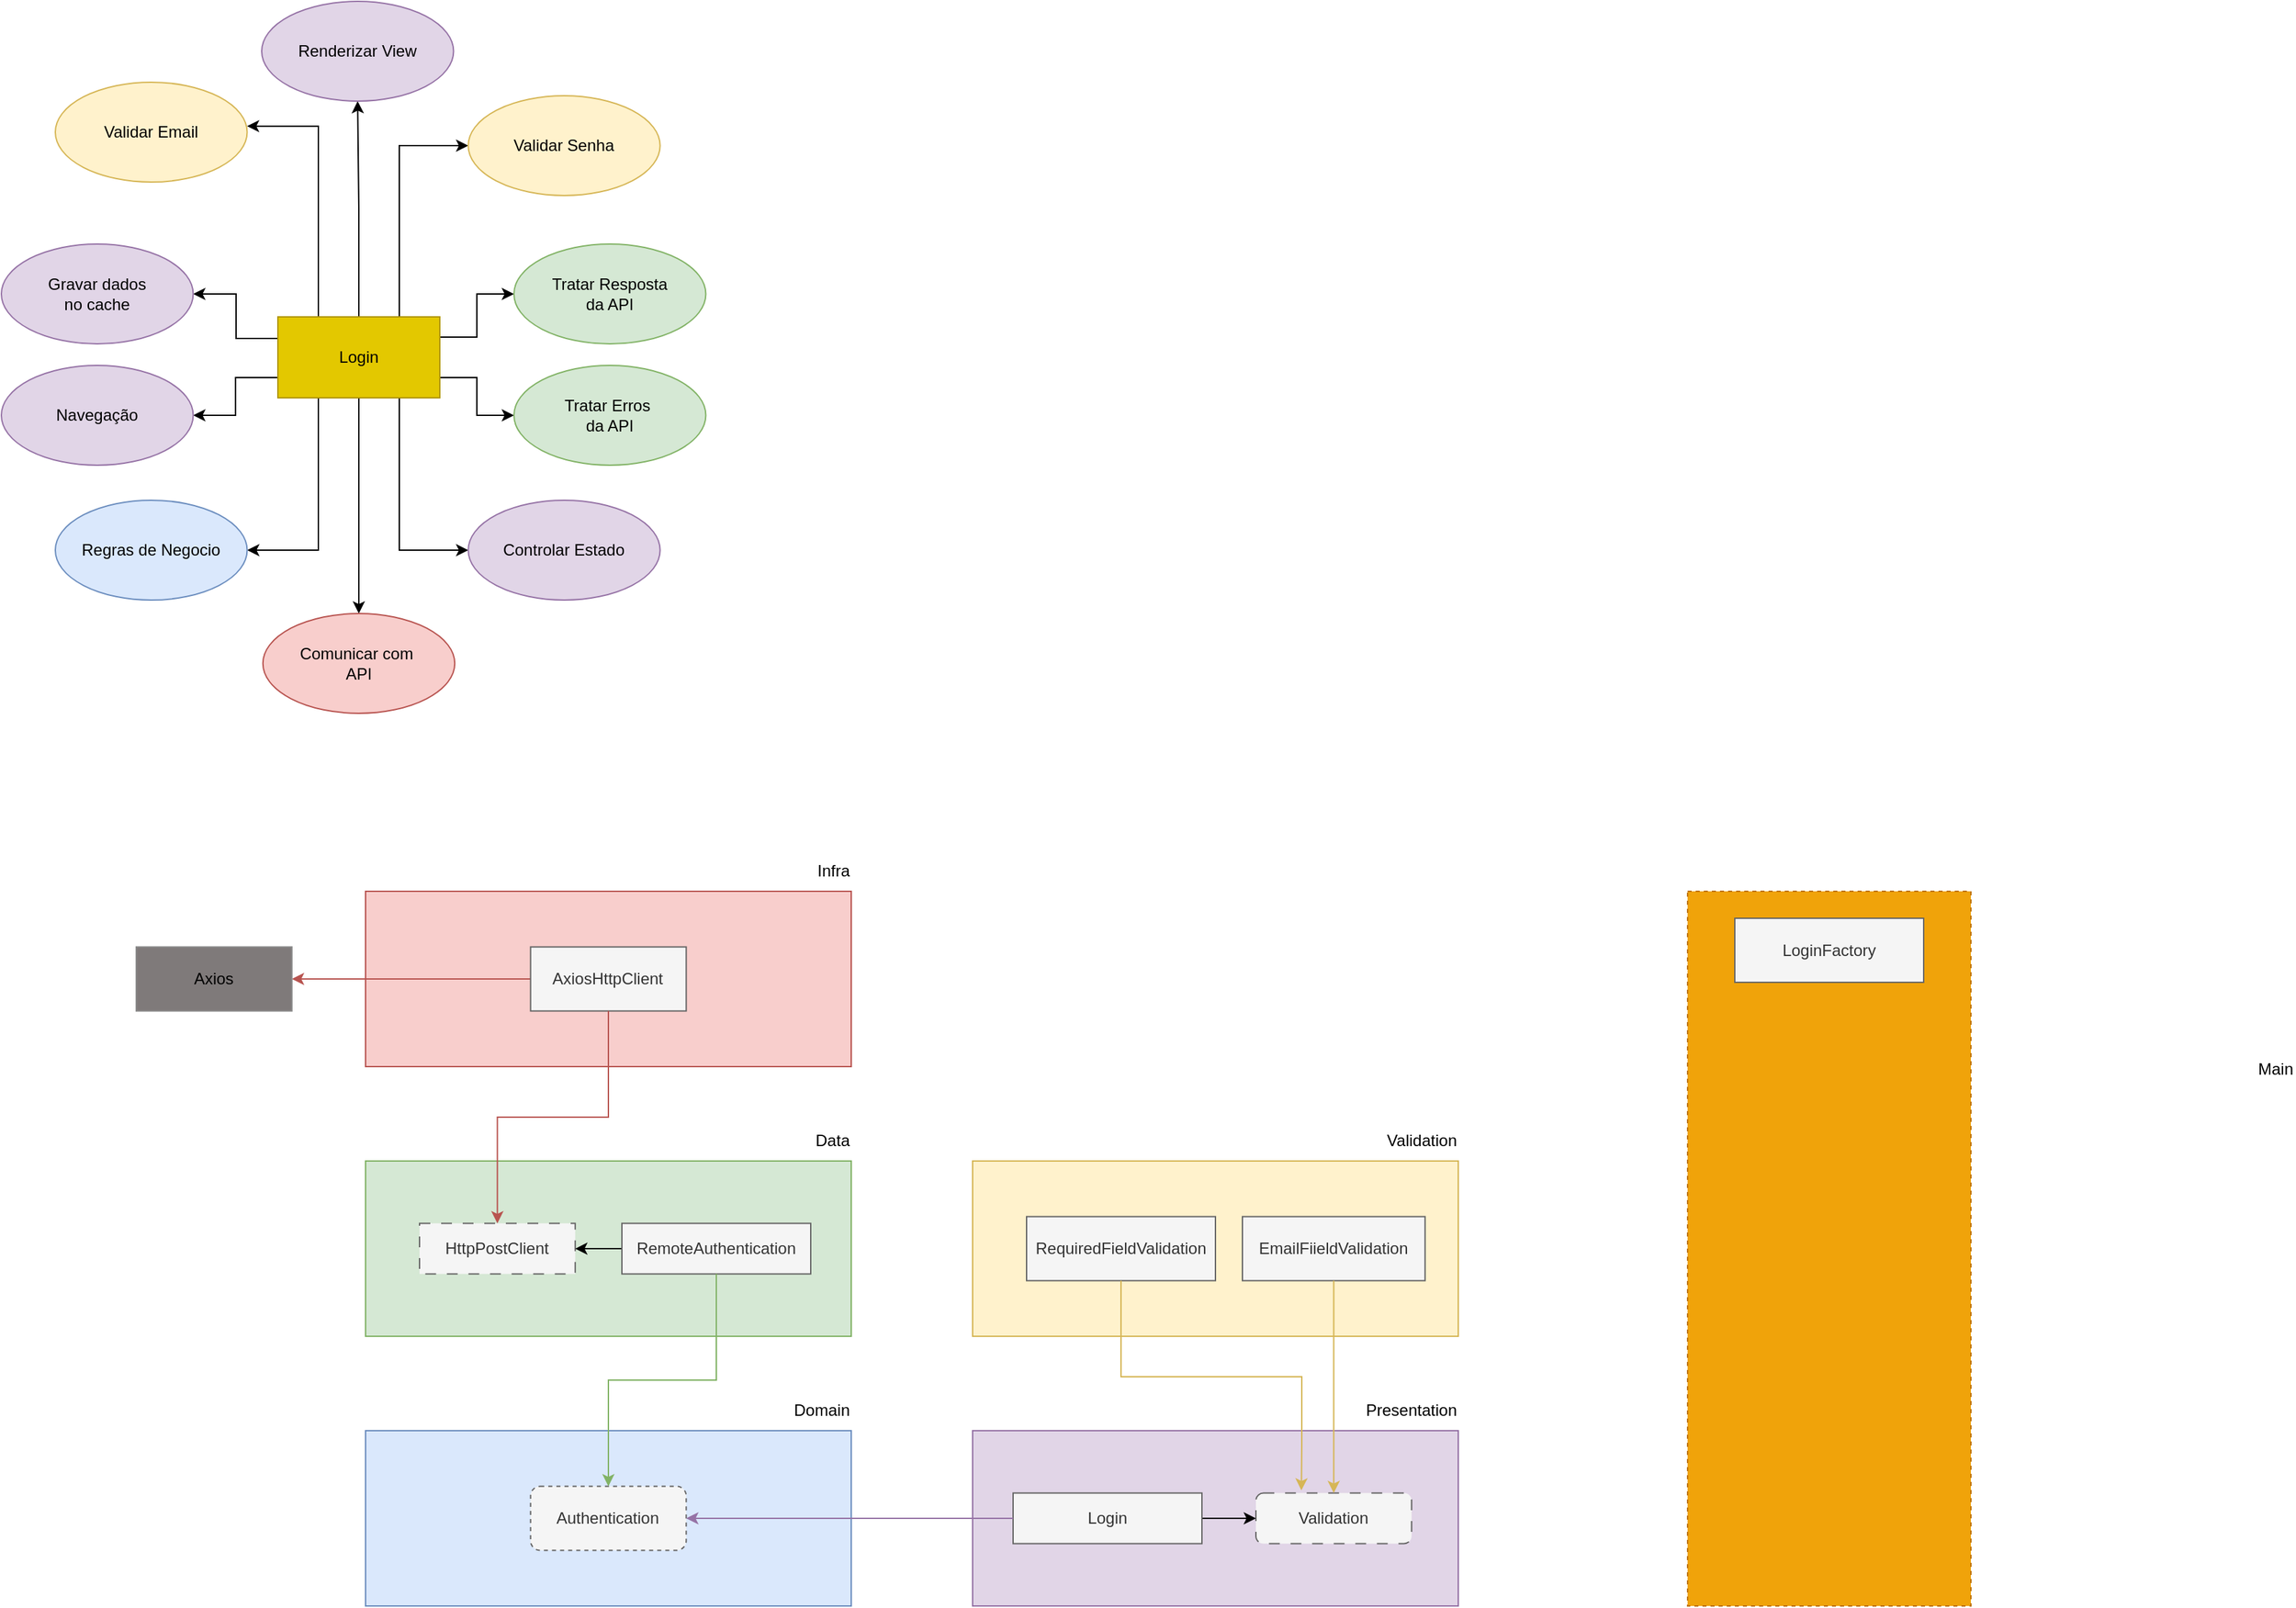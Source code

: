 <mxfile version="20.8.20" type="github">
  <diagram name="Page-1" id="sNNtPzumpdAR1uJNf4cF">
    <mxGraphModel dx="1594" dy="984" grid="1" gridSize="10" guides="1" tooltips="1" connect="1" arrows="1" fold="1" page="1" pageScale="1" pageWidth="3300" pageHeight="2339" math="0" shadow="0">
      <root>
        <mxCell id="0" />
        <mxCell id="1" parent="0" />
        <mxCell id="7VVrD5wAg-Hy9BpYoBc0-28" style="edgeStyle=orthogonalEdgeStyle;rounded=0;orthogonalLoop=1;jettySize=auto;html=1;fontColor=#000000;" edge="1" parent="1" source="7VVrD5wAg-Hy9BpYoBc0-1" target="7VVrD5wAg-Hy9BpYoBc0-26">
          <mxGeometry relative="1" as="geometry" />
        </mxCell>
        <mxCell id="7VVrD5wAg-Hy9BpYoBc0-29" style="edgeStyle=orthogonalEdgeStyle;rounded=0;orthogonalLoop=1;jettySize=auto;html=1;entryX=1;entryY=0.5;entryDx=0;entryDy=0;fontColor=#000000;" edge="1" parent="1" source="7VVrD5wAg-Hy9BpYoBc0-1" target="7VVrD5wAg-Hy9BpYoBc0-22">
          <mxGeometry relative="1" as="geometry">
            <Array as="points">
              <mxPoint x="234" y="270" />
              <mxPoint x="234" y="237" />
            </Array>
          </mxGeometry>
        </mxCell>
        <mxCell id="7VVrD5wAg-Hy9BpYoBc0-30" style="edgeStyle=orthogonalEdgeStyle;rounded=0;orthogonalLoop=1;jettySize=auto;html=1;exitX=0;exitY=0.75;exitDx=0;exitDy=0;fontColor=#000000;" edge="1" parent="1" source="7VVrD5wAg-Hy9BpYoBc0-1" target="7VVrD5wAg-Hy9BpYoBc0-25">
          <mxGeometry relative="1" as="geometry" />
        </mxCell>
        <mxCell id="7VVrD5wAg-Hy9BpYoBc0-31" style="edgeStyle=orthogonalEdgeStyle;rounded=0;orthogonalLoop=1;jettySize=auto;html=1;exitX=0.25;exitY=1;exitDx=0;exitDy=0;entryX=1;entryY=0.5;entryDx=0;entryDy=0;fontColor=#000000;" edge="1" parent="1" source="7VVrD5wAg-Hy9BpYoBc0-1" target="7VVrD5wAg-Hy9BpYoBc0-16">
          <mxGeometry relative="1" as="geometry" />
        </mxCell>
        <mxCell id="7VVrD5wAg-Hy9BpYoBc0-32" style="edgeStyle=orthogonalEdgeStyle;rounded=0;orthogonalLoop=1;jettySize=auto;html=1;exitX=0.75;exitY=1;exitDx=0;exitDy=0;entryX=0;entryY=0.5;entryDx=0;entryDy=0;fontColor=#000000;" edge="1" parent="1" source="7VVrD5wAg-Hy9BpYoBc0-1" target="7VVrD5wAg-Hy9BpYoBc0-9">
          <mxGeometry relative="1" as="geometry" />
        </mxCell>
        <mxCell id="7VVrD5wAg-Hy9BpYoBc0-33" style="edgeStyle=orthogonalEdgeStyle;rounded=0;orthogonalLoop=1;jettySize=auto;html=1;exitX=1;exitY=0.75;exitDx=0;exitDy=0;entryX=0;entryY=0.5;entryDx=0;entryDy=0;fontColor=#000000;" edge="1" parent="1" source="7VVrD5wAg-Hy9BpYoBc0-1" target="7VVrD5wAg-Hy9BpYoBc0-24">
          <mxGeometry relative="1" as="geometry" />
        </mxCell>
        <mxCell id="7VVrD5wAg-Hy9BpYoBc0-34" style="edgeStyle=orthogonalEdgeStyle;rounded=0;orthogonalLoop=1;jettySize=auto;html=1;exitX=1;exitY=0.25;exitDx=0;exitDy=0;entryX=0;entryY=0.5;entryDx=0;entryDy=0;fontColor=#000000;" edge="1" parent="1" source="7VVrD5wAg-Hy9BpYoBc0-1" target="7VVrD5wAg-Hy9BpYoBc0-18">
          <mxGeometry relative="1" as="geometry" />
        </mxCell>
        <mxCell id="7VVrD5wAg-Hy9BpYoBc0-36" style="edgeStyle=orthogonalEdgeStyle;rounded=0;orthogonalLoop=1;jettySize=auto;html=1;fontColor=#000000;" edge="1" parent="1" source="7VVrD5wAg-Hy9BpYoBc0-1" target="7VVrD5wAg-Hy9BpYoBc0-20">
          <mxGeometry relative="1" as="geometry" />
        </mxCell>
        <mxCell id="7VVrD5wAg-Hy9BpYoBc0-38" style="edgeStyle=orthogonalEdgeStyle;rounded=0;orthogonalLoop=1;jettySize=auto;html=1;exitX=0.75;exitY=0;exitDx=0;exitDy=0;entryX=0;entryY=0.5;entryDx=0;entryDy=0;fontColor=#000000;" edge="1" parent="1" source="7VVrD5wAg-Hy9BpYoBc0-1" target="7VVrD5wAg-Hy9BpYoBc0-19">
          <mxGeometry relative="1" as="geometry" />
        </mxCell>
        <mxCell id="7VVrD5wAg-Hy9BpYoBc0-39" style="edgeStyle=orthogonalEdgeStyle;rounded=0;orthogonalLoop=1;jettySize=auto;html=1;exitX=0.25;exitY=0;exitDx=0;exitDy=0;entryX=0.999;entryY=0.44;entryDx=0;entryDy=0;entryPerimeter=0;fontColor=#000000;" edge="1" parent="1" source="7VVrD5wAg-Hy9BpYoBc0-1" target="7VVrD5wAg-Hy9BpYoBc0-21">
          <mxGeometry relative="1" as="geometry" />
        </mxCell>
        <mxCell id="7VVrD5wAg-Hy9BpYoBc0-1" value="Login" style="rounded=0;whiteSpace=wrap;html=1;fontColor=#000000;fillColor=#e3c800;strokeColor=#B09500;" vertex="1" parent="1">
          <mxGeometry x="265" y="254" width="120" height="60" as="geometry" />
        </mxCell>
        <mxCell id="7VVrD5wAg-Hy9BpYoBc0-9" value="Controlar Estado" style="ellipse;whiteSpace=wrap;html=1;fillColor=#e1d5e7;strokeColor=#9673a6;fontColor=#000000;" vertex="1" parent="1">
          <mxGeometry x="406.11" y="390" width="142.22" height="74" as="geometry" />
        </mxCell>
        <mxCell id="7VVrD5wAg-Hy9BpYoBc0-16" value="Regras de Negocio" style="ellipse;whiteSpace=wrap;html=1;fillColor=#dae8fc;strokeColor=#6c8ebf;fontColor=#000000;" vertex="1" parent="1">
          <mxGeometry x="100" y="390" width="142.22" height="74" as="geometry" />
        </mxCell>
        <mxCell id="7VVrD5wAg-Hy9BpYoBc0-18" value="Tratar Resposta &lt;br&gt;da API" style="ellipse;whiteSpace=wrap;html=1;fillColor=#d5e8d4;strokeColor=#82b366;fontColor=#000000;" vertex="1" parent="1">
          <mxGeometry x="440" y="200" width="142.22" height="74" as="geometry" />
        </mxCell>
        <mxCell id="7VVrD5wAg-Hy9BpYoBc0-19" value="Validar Senha" style="ellipse;whiteSpace=wrap;html=1;fillColor=#fff2cc;strokeColor=#d6b656;fontColor=#000000;" vertex="1" parent="1">
          <mxGeometry x="406.11" y="90" width="142.22" height="74" as="geometry" />
        </mxCell>
        <mxCell id="7VVrD5wAg-Hy9BpYoBc0-20" value="Renderizar View" style="ellipse;whiteSpace=wrap;html=1;fillColor=#e1d5e7;strokeColor=#9673a6;fontColor=#000000;" vertex="1" parent="1">
          <mxGeometry x="253" y="20" width="142.22" height="74" as="geometry" />
        </mxCell>
        <mxCell id="7VVrD5wAg-Hy9BpYoBc0-21" value="Validar Email" style="ellipse;whiteSpace=wrap;html=1;fillColor=#fff2cc;strokeColor=#d6b656;fontColor=#000000;" vertex="1" parent="1">
          <mxGeometry x="100" y="80" width="142.22" height="74" as="geometry" />
        </mxCell>
        <mxCell id="7VVrD5wAg-Hy9BpYoBc0-22" value="Gravar dados &lt;br&gt;no cache" style="ellipse;whiteSpace=wrap;html=1;fillColor=#e1d5e7;strokeColor=#9673a6;fontColor=#000000;" vertex="1" parent="1">
          <mxGeometry x="60" y="200" width="142.22" height="74" as="geometry" />
        </mxCell>
        <mxCell id="7VVrD5wAg-Hy9BpYoBc0-24" value="Tratar Erros&amp;nbsp;&lt;br&gt;da API" style="ellipse;whiteSpace=wrap;html=1;fillColor=#d5e8d4;strokeColor=#82b366;fontColor=#000000;" vertex="1" parent="1">
          <mxGeometry x="440" y="290" width="142.22" height="74" as="geometry" />
        </mxCell>
        <mxCell id="7VVrD5wAg-Hy9BpYoBc0-25" value="Navegação" style="ellipse;whiteSpace=wrap;html=1;fillColor=#e1d5e7;strokeColor=#9673a6;fontColor=#000000;" vertex="1" parent="1">
          <mxGeometry x="60" y="290" width="142.22" height="74" as="geometry" />
        </mxCell>
        <mxCell id="7VVrD5wAg-Hy9BpYoBc0-26" value="Comunicar com&amp;nbsp;&lt;br&gt;API" style="ellipse;whiteSpace=wrap;html=1;fillColor=#f8cecc;strokeColor=#b85450;fontColor=#000000;" vertex="1" parent="1">
          <mxGeometry x="253.89" y="474" width="142.22" height="74" as="geometry" />
        </mxCell>
        <mxCell id="7VVrD5wAg-Hy9BpYoBc0-40" value="" style="rounded=0;whiteSpace=wrap;html=1;fillColor=#f8cecc;strokeColor=#b85450;" vertex="1" parent="1">
          <mxGeometry x="330" y="680" width="360" height="130" as="geometry" />
        </mxCell>
        <mxCell id="7VVrD5wAg-Hy9BpYoBc0-75" style="edgeStyle=orthogonalEdgeStyle;rounded=0;orthogonalLoop=1;jettySize=auto;html=1;fillColor=#f8cecc;strokeColor=#b85450;" edge="1" parent="1" source="7VVrD5wAg-Hy9BpYoBc0-41" target="7VVrD5wAg-Hy9BpYoBc0-44">
          <mxGeometry relative="1" as="geometry" />
        </mxCell>
        <mxCell id="7VVrD5wAg-Hy9BpYoBc0-41" value="AxiosHttpClient" style="rounded=0;whiteSpace=wrap;html=1;shadow=0;fillColor=#f5f5f5;fontColor=#333333;strokeColor=#666666;" vertex="1" parent="1">
          <mxGeometry x="452.31" y="721.25" width="115.38" height="47.5" as="geometry" />
        </mxCell>
        <mxCell id="7VVrD5wAg-Hy9BpYoBc0-44" value="Axios" style="rounded=0;whiteSpace=wrap;html=1;strokeColor=#8a8a8a;fillColor=#7f7a7a;" vertex="1" parent="1">
          <mxGeometry x="160" y="721.25" width="115.38" height="47.5" as="geometry" />
        </mxCell>
        <mxCell id="7VVrD5wAg-Hy9BpYoBc0-45" value="" style="rounded=0;whiteSpace=wrap;html=1;fillColor=#d5e8d4;strokeColor=#82b366;" vertex="1" parent="1">
          <mxGeometry x="330" y="880" width="360" height="130" as="geometry" />
        </mxCell>
        <mxCell id="7VVrD5wAg-Hy9BpYoBc0-46" value="HttpPostClient" style="rounded=0;whiteSpace=wrap;html=1;dashed=1;dashPattern=8 8;shadow=0;fillColor=#f5f5f5;fontColor=#333333;strokeColor=#666666;" vertex="1" parent="1">
          <mxGeometry x="370" y="926.25" width="115.38" height="37.5" as="geometry" />
        </mxCell>
        <mxCell id="7VVrD5wAg-Hy9BpYoBc0-65" style="edgeStyle=orthogonalEdgeStyle;rounded=0;orthogonalLoop=1;jettySize=auto;html=1;" edge="1" parent="1" source="7VVrD5wAg-Hy9BpYoBc0-47" target="7VVrD5wAg-Hy9BpYoBc0-46">
          <mxGeometry relative="1" as="geometry" />
        </mxCell>
        <mxCell id="7VVrD5wAg-Hy9BpYoBc0-47" value="RemoteAuthentication" style="rounded=0;whiteSpace=wrap;html=1;shadow=0;fillColor=#f5f5f5;fontColor=#333333;strokeColor=#666666;" vertex="1" parent="1">
          <mxGeometry x="520" y="926.25" width="140" height="37.5" as="geometry" />
        </mxCell>
        <mxCell id="7VVrD5wAg-Hy9BpYoBc0-53" value="" style="rounded=0;whiteSpace=wrap;html=1;fillColor=#fff2cc;strokeColor=#d6b656;" vertex="1" parent="1">
          <mxGeometry x="780" y="880" width="360" height="130" as="geometry" />
        </mxCell>
        <mxCell id="7VVrD5wAg-Hy9BpYoBc0-54" value="RequiredFieldValidation" style="rounded=0;whiteSpace=wrap;html=1;shadow=0;fillColor=#f5f5f5;fontColor=#333333;strokeColor=#666666;" vertex="1" parent="1">
          <mxGeometry x="820" y="921.25" width="140" height="47.5" as="geometry" />
        </mxCell>
        <mxCell id="7VVrD5wAg-Hy9BpYoBc0-55" value="" style="rounded=0;whiteSpace=wrap;html=1;fillColor=#e1d5e7;strokeColor=#9673a6;" vertex="1" parent="1">
          <mxGeometry x="780" y="1080" width="360" height="130" as="geometry" />
        </mxCell>
        <mxCell id="7VVrD5wAg-Hy9BpYoBc0-56" value="Validation" style="rounded=1;whiteSpace=wrap;html=1;dashed=1;dashPattern=8 8;shadow=0;glass=0;fillColor=#f5f5f5;fontColor=#333333;strokeColor=#666666;" vertex="1" parent="1">
          <mxGeometry x="990" y="1126.25" width="115.38" height="37.5" as="geometry" />
        </mxCell>
        <mxCell id="7VVrD5wAg-Hy9BpYoBc0-62" style="edgeStyle=orthogonalEdgeStyle;rounded=0;orthogonalLoop=1;jettySize=auto;html=1;" edge="1" parent="1" source="7VVrD5wAg-Hy9BpYoBc0-57" target="7VVrD5wAg-Hy9BpYoBc0-56">
          <mxGeometry relative="1" as="geometry" />
        </mxCell>
        <mxCell id="7VVrD5wAg-Hy9BpYoBc0-57" value="Login" style="rounded=0;whiteSpace=wrap;html=1;shadow=0;fillColor=#f5f5f5;fontColor=#333333;strokeColor=#666666;" vertex="1" parent="1">
          <mxGeometry x="810" y="1126.25" width="140" height="37.5" as="geometry" />
        </mxCell>
        <mxCell id="7VVrD5wAg-Hy9BpYoBc0-58" value="" style="rounded=0;whiteSpace=wrap;html=1;fillColor=#dae8fc;strokeColor=#6c8ebf;" vertex="1" parent="1">
          <mxGeometry x="330" y="1080" width="360" height="130" as="geometry" />
        </mxCell>
        <mxCell id="7VVrD5wAg-Hy9BpYoBc0-59" value="Authentication" style="rounded=1;whiteSpace=wrap;html=1;strokeColor=#666666;dashed=1;shadow=0;fillColor=#f5f5f5;glass=0;fontColor=#333333;" vertex="1" parent="1">
          <mxGeometry x="452.31" y="1121.25" width="115.38" height="47.5" as="geometry" />
        </mxCell>
        <mxCell id="7VVrD5wAg-Hy9BpYoBc0-60" value="EmailFiieldValidation" style="rounded=0;whiteSpace=wrap;html=1;shadow=0;fillColor=#f5f5f5;fontColor=#333333;strokeColor=#666666;" vertex="1" parent="1">
          <mxGeometry x="980" y="921.25" width="135.38" height="47.5" as="geometry" />
        </mxCell>
        <mxCell id="7VVrD5wAg-Hy9BpYoBc0-63" style="edgeStyle=orthogonalEdgeStyle;rounded=0;orthogonalLoop=1;jettySize=auto;html=1;fillColor=#e1d5e7;strokeColor=#9673a6;" edge="1" parent="1" source="7VVrD5wAg-Hy9BpYoBc0-57" target="7VVrD5wAg-Hy9BpYoBc0-59">
          <mxGeometry relative="1" as="geometry" />
        </mxCell>
        <mxCell id="7VVrD5wAg-Hy9BpYoBc0-69" value="Infra" style="text;html=1;align=right;verticalAlign=middle;resizable=0;points=[];autosize=1;strokeColor=none;fillColor=none;" vertex="1" parent="1">
          <mxGeometry x="640" y="650" width="50" height="30" as="geometry" />
        </mxCell>
        <mxCell id="7VVrD5wAg-Hy9BpYoBc0-70" value="Data" style="text;html=1;align=right;verticalAlign=middle;resizable=0;points=[];autosize=1;strokeColor=none;fillColor=none;" vertex="1" parent="1">
          <mxGeometry x="640" y="850" width="50" height="30" as="geometry" />
        </mxCell>
        <mxCell id="7VVrD5wAg-Hy9BpYoBc0-71" value="Presentation" style="text;html=1;align=right;verticalAlign=middle;resizable=0;points=[];autosize=1;strokeColor=none;fillColor=none;" vertex="1" parent="1">
          <mxGeometry x="1050" y="1050" width="90" height="30" as="geometry" />
        </mxCell>
        <mxCell id="7VVrD5wAg-Hy9BpYoBc0-72" value="Domain" style="text;html=1;align=right;verticalAlign=middle;resizable=0;points=[];autosize=1;strokeColor=none;fillColor=none;" vertex="1" parent="1">
          <mxGeometry x="630" y="1050" width="60" height="30" as="geometry" />
        </mxCell>
        <mxCell id="7VVrD5wAg-Hy9BpYoBc0-73" value="Validation" style="text;html=1;align=right;verticalAlign=middle;resizable=0;points=[];autosize=1;strokeColor=none;fillColor=none;" vertex="1" parent="1">
          <mxGeometry x="1060" y="850" width="80" height="30" as="geometry" />
        </mxCell>
        <mxCell id="7VVrD5wAg-Hy9BpYoBc0-74" style="edgeStyle=orthogonalEdgeStyle;rounded=0;orthogonalLoop=1;jettySize=auto;html=1;fillColor=#d5e8d4;strokeColor=#82b366;" edge="1" parent="1" source="7VVrD5wAg-Hy9BpYoBc0-47" target="7VVrD5wAg-Hy9BpYoBc0-59">
          <mxGeometry relative="1" as="geometry" />
        </mxCell>
        <mxCell id="7VVrD5wAg-Hy9BpYoBc0-66" style="edgeStyle=orthogonalEdgeStyle;rounded=0;orthogonalLoop=1;jettySize=auto;html=1;fillColor=#fff2cc;strokeColor=#d6b656;" edge="1" parent="1" source="7VVrD5wAg-Hy9BpYoBc0-60" target="7VVrD5wAg-Hy9BpYoBc0-56">
          <mxGeometry relative="1" as="geometry" />
        </mxCell>
        <mxCell id="7VVrD5wAg-Hy9BpYoBc0-67" style="edgeStyle=orthogonalEdgeStyle;rounded=0;orthogonalLoop=1;jettySize=auto;html=1;entryX=0.292;entryY=-0.052;entryDx=0;entryDy=0;entryPerimeter=0;fillColor=#fff2cc;strokeColor=#d6b656;" edge="1" parent="1" source="7VVrD5wAg-Hy9BpYoBc0-54" target="7VVrD5wAg-Hy9BpYoBc0-56">
          <mxGeometry relative="1" as="geometry">
            <Array as="points">
              <mxPoint x="890" y="1040" />
              <mxPoint x="1024" y="1040" />
              <mxPoint x="1024" y="1090" />
            </Array>
          </mxGeometry>
        </mxCell>
        <mxCell id="7VVrD5wAg-Hy9BpYoBc0-68" style="edgeStyle=orthogonalEdgeStyle;rounded=0;orthogonalLoop=1;jettySize=auto;html=1;fillColor=#f8cecc;strokeColor=#b85450;" edge="1" parent="1" source="7VVrD5wAg-Hy9BpYoBc0-41" target="7VVrD5wAg-Hy9BpYoBc0-46">
          <mxGeometry relative="1" as="geometry" />
        </mxCell>
        <mxCell id="7VVrD5wAg-Hy9BpYoBc0-76" value="" style="rounded=0;whiteSpace=wrap;html=1;shadow=0;glass=0;dashed=1;strokeColor=#BD7000;fontColor=#000000;fillColor=#f0a30a;" vertex="1" parent="1">
          <mxGeometry x="1310" y="680" width="210" height="530" as="geometry" />
        </mxCell>
        <mxCell id="7VVrD5wAg-Hy9BpYoBc0-77" value="Main" style="text;html=1;align=right;verticalAlign=middle;resizable=0;points=[];autosize=1;strokeColor=none;fillColor=none;" vertex="1" parent="1">
          <mxGeometry x="1710" y="797" width="50" height="30" as="geometry" />
        </mxCell>
        <mxCell id="7VVrD5wAg-Hy9BpYoBc0-79" value="LoginFactory" style="rounded=0;whiteSpace=wrap;html=1;shadow=0;fillColor=#f5f5f5;fontColor=#333333;strokeColor=#666666;" vertex="1" parent="1">
          <mxGeometry x="1345" y="700" width="140" height="47.5" as="geometry" />
        </mxCell>
      </root>
    </mxGraphModel>
  </diagram>
</mxfile>
